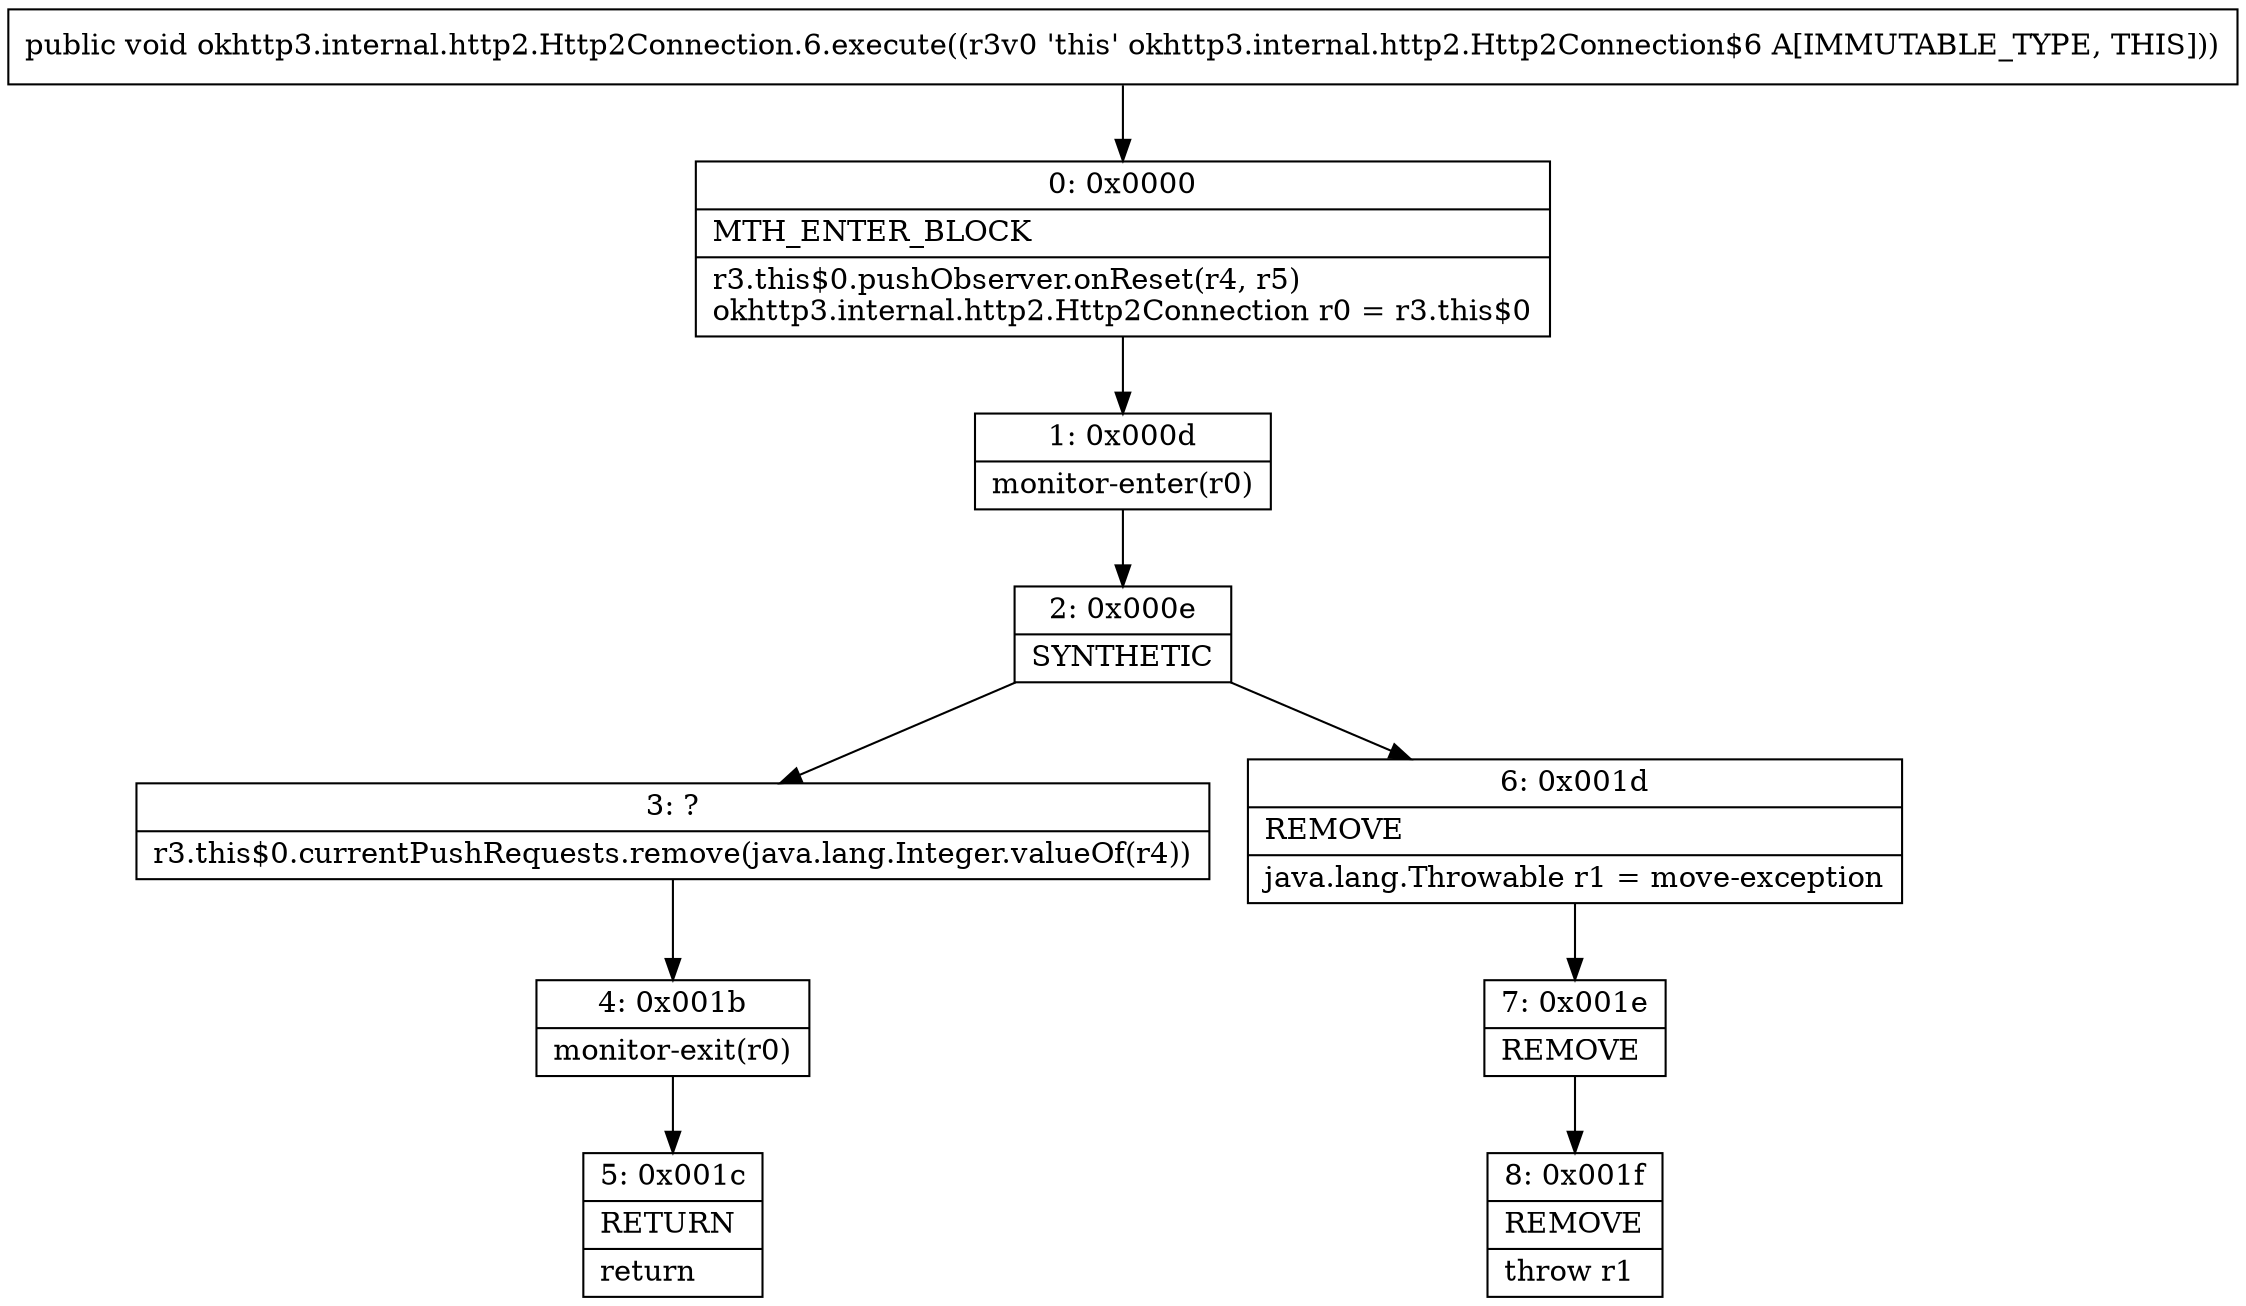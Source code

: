 digraph "CFG forokhttp3.internal.http2.Http2Connection.6.execute()V" {
Node_0 [shape=record,label="{0\:\ 0x0000|MTH_ENTER_BLOCK\l|r3.this$0.pushObserver.onReset(r4, r5)\lokhttp3.internal.http2.Http2Connection r0 = r3.this$0\l}"];
Node_1 [shape=record,label="{1\:\ 0x000d|monitor\-enter(r0)\l}"];
Node_2 [shape=record,label="{2\:\ 0x000e|SYNTHETIC\l}"];
Node_3 [shape=record,label="{3\:\ ?|r3.this$0.currentPushRequests.remove(java.lang.Integer.valueOf(r4))\l}"];
Node_4 [shape=record,label="{4\:\ 0x001b|monitor\-exit(r0)\l}"];
Node_5 [shape=record,label="{5\:\ 0x001c|RETURN\l|return\l}"];
Node_6 [shape=record,label="{6\:\ 0x001d|REMOVE\l|java.lang.Throwable r1 = move\-exception\l}"];
Node_7 [shape=record,label="{7\:\ 0x001e|REMOVE\l}"];
Node_8 [shape=record,label="{8\:\ 0x001f|REMOVE\l|throw r1\l}"];
MethodNode[shape=record,label="{public void okhttp3.internal.http2.Http2Connection.6.execute((r3v0 'this' okhttp3.internal.http2.Http2Connection$6 A[IMMUTABLE_TYPE, THIS])) }"];
MethodNode -> Node_0;
Node_0 -> Node_1;
Node_1 -> Node_2;
Node_2 -> Node_3;
Node_2 -> Node_6;
Node_3 -> Node_4;
Node_4 -> Node_5;
Node_6 -> Node_7;
Node_7 -> Node_8;
}

